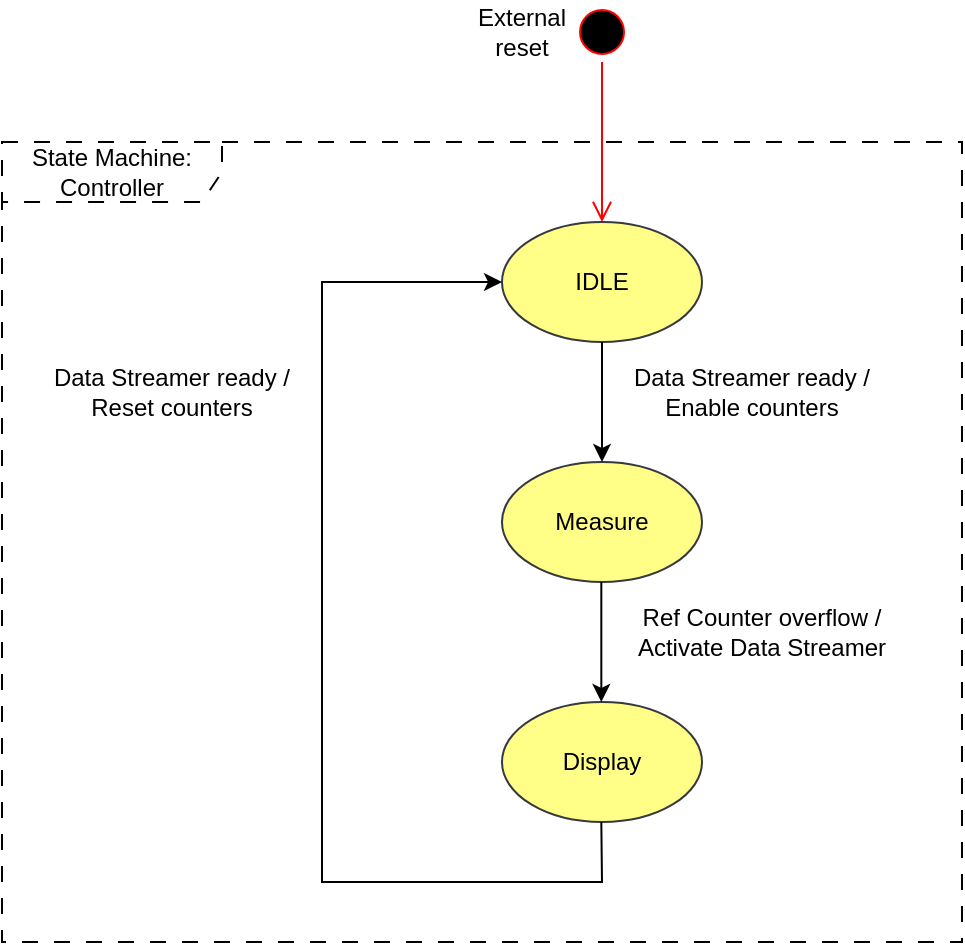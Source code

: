 <mxfile version="24.7.17">
  <diagram name="Page-1" id="AqZIpbOa1qoTZtUoKKfF">
    <mxGraphModel dx="2074" dy="1230" grid="1" gridSize="10" guides="1" tooltips="1" connect="1" arrows="1" fold="1" page="1" pageScale="1" pageWidth="1100" pageHeight="850" math="0" shadow="0">
      <root>
        <mxCell id="0" />
        <mxCell id="1" parent="0" />
        <mxCell id="iSVJqmL4TxUwMxIEcYDA-1" value="" style="ellipse;html=1;shape=startState;fillColor=#000000;strokeColor=#ff0000;" parent="1" vertex="1">
          <mxGeometry x="405" y="180" width="30" height="30" as="geometry" />
        </mxCell>
        <mxCell id="iSVJqmL4TxUwMxIEcYDA-2" value="" style="edgeStyle=orthogonalEdgeStyle;html=1;verticalAlign=bottom;endArrow=open;endSize=8;strokeColor=#ff0000;rounded=0;" parent="1" source="iSVJqmL4TxUwMxIEcYDA-1" edge="1">
          <mxGeometry relative="1" as="geometry">
            <mxPoint x="420" y="290" as="targetPoint" />
          </mxGeometry>
        </mxCell>
        <mxCell id="iSVJqmL4TxUwMxIEcYDA-10" value="Measure" style="ellipse;whiteSpace=wrap;html=1;fillColor=#ffff88;strokeColor=#36393d;" parent="1" vertex="1">
          <mxGeometry x="370" y="410" width="100" height="60" as="geometry" />
        </mxCell>
        <mxCell id="iSVJqmL4TxUwMxIEcYDA-12" value="IDLE" style="ellipse;whiteSpace=wrap;html=1;fillColor=#ffff88;strokeColor=#36393d;" parent="1" vertex="1">
          <mxGeometry x="370" y="290" width="100" height="60" as="geometry" />
        </mxCell>
        <mxCell id="iSVJqmL4TxUwMxIEcYDA-13" value="Display" style="ellipse;whiteSpace=wrap;html=1;fillColor=#ffff88;strokeColor=#36393d;" parent="1" vertex="1">
          <mxGeometry x="370" y="530" width="100" height="60" as="geometry" />
        </mxCell>
        <mxCell id="iSVJqmL4TxUwMxIEcYDA-14" value="" style="endArrow=classic;html=1;rounded=0;exitX=0.5;exitY=1;exitDx=0;exitDy=0;entryX=0.5;entryY=0;entryDx=0;entryDy=0;" parent="1" source="iSVJqmL4TxUwMxIEcYDA-12" target="iSVJqmL4TxUwMxIEcYDA-10" edge="1">
          <mxGeometry width="50" height="50" relative="1" as="geometry">
            <mxPoint x="520" y="460" as="sourcePoint" />
            <mxPoint x="570" y="410" as="targetPoint" />
          </mxGeometry>
        </mxCell>
        <mxCell id="iSVJqmL4TxUwMxIEcYDA-15" value="" style="endArrow=classic;html=1;rounded=0;exitX=0.5;exitY=1;exitDx=0;exitDy=0;entryX=0.5;entryY=0;entryDx=0;entryDy=0;" parent="1" edge="1">
          <mxGeometry width="50" height="50" relative="1" as="geometry">
            <mxPoint x="419.66" y="470" as="sourcePoint" />
            <mxPoint x="419.66" y="530" as="targetPoint" />
          </mxGeometry>
        </mxCell>
        <mxCell id="iSVJqmL4TxUwMxIEcYDA-16" value="" style="endArrow=classic;html=1;rounded=0;exitX=0.5;exitY=1;exitDx=0;exitDy=0;entryX=0;entryY=0.5;entryDx=0;entryDy=0;" parent="1" target="iSVJqmL4TxUwMxIEcYDA-12" edge="1">
          <mxGeometry width="50" height="50" relative="1" as="geometry">
            <mxPoint x="419.66" y="590" as="sourcePoint" />
            <mxPoint x="280" y="320" as="targetPoint" />
            <Array as="points">
              <mxPoint x="420" y="620" />
              <mxPoint x="280" y="620" />
              <mxPoint x="280" y="320" />
            </Array>
          </mxGeometry>
        </mxCell>
        <mxCell id="iSVJqmL4TxUwMxIEcYDA-17" value="Data Streamer ready / Enable counters" style="text;html=1;align=center;verticalAlign=middle;whiteSpace=wrap;rounded=0;" parent="1" vertex="1">
          <mxGeometry x="420" y="360" width="150" height="30" as="geometry" />
        </mxCell>
        <mxCell id="iSVJqmL4TxUwMxIEcYDA-18" value="Ref Counter overflow / Activate Data Streamer" style="text;html=1;align=center;verticalAlign=middle;whiteSpace=wrap;rounded=0;" parent="1" vertex="1">
          <mxGeometry x="420" y="480" width="160" height="30" as="geometry" />
        </mxCell>
        <mxCell id="iSVJqmL4TxUwMxIEcYDA-19" value="Data Streamer ready / Reset counters" style="text;html=1;align=center;verticalAlign=middle;whiteSpace=wrap;rounded=0;" parent="1" vertex="1">
          <mxGeometry x="130" y="360" width="150" height="30" as="geometry" />
        </mxCell>
        <mxCell id="iSVJqmL4TxUwMxIEcYDA-23" value="State Machine: Controller" style="shape=umlFrame;whiteSpace=wrap;html=1;pointerEvents=0;width=110;height=30;fillColor=none;dashed=1;dashPattern=8 8;" parent="1" vertex="1">
          <mxGeometry x="120" y="250" width="480" height="400" as="geometry" />
        </mxCell>
        <mxCell id="iSVJqmL4TxUwMxIEcYDA-21" value="External reset" style="text;html=1;align=center;verticalAlign=middle;whiteSpace=wrap;rounded=0;" parent="1" vertex="1">
          <mxGeometry x="350" y="180" width="60" height="30" as="geometry" />
        </mxCell>
      </root>
    </mxGraphModel>
  </diagram>
</mxfile>
